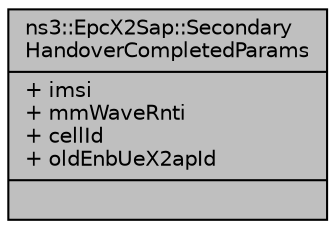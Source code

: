 digraph "ns3::EpcX2Sap::SecondaryHandoverCompletedParams"
{
  edge [fontname="Helvetica",fontsize="10",labelfontname="Helvetica",labelfontsize="10"];
  node [fontname="Helvetica",fontsize="10",shape=record];
  Node1 [label="{ns3::EpcX2Sap::Secondary\lHandoverCompletedParams\n|+ imsi\l+ mmWaveRnti\l+ cellId\l+ oldEnbUeX2apId\l|}",height=0.2,width=0.4,color="black", fillcolor="grey75", style="filled", fontcolor="black"];
}
